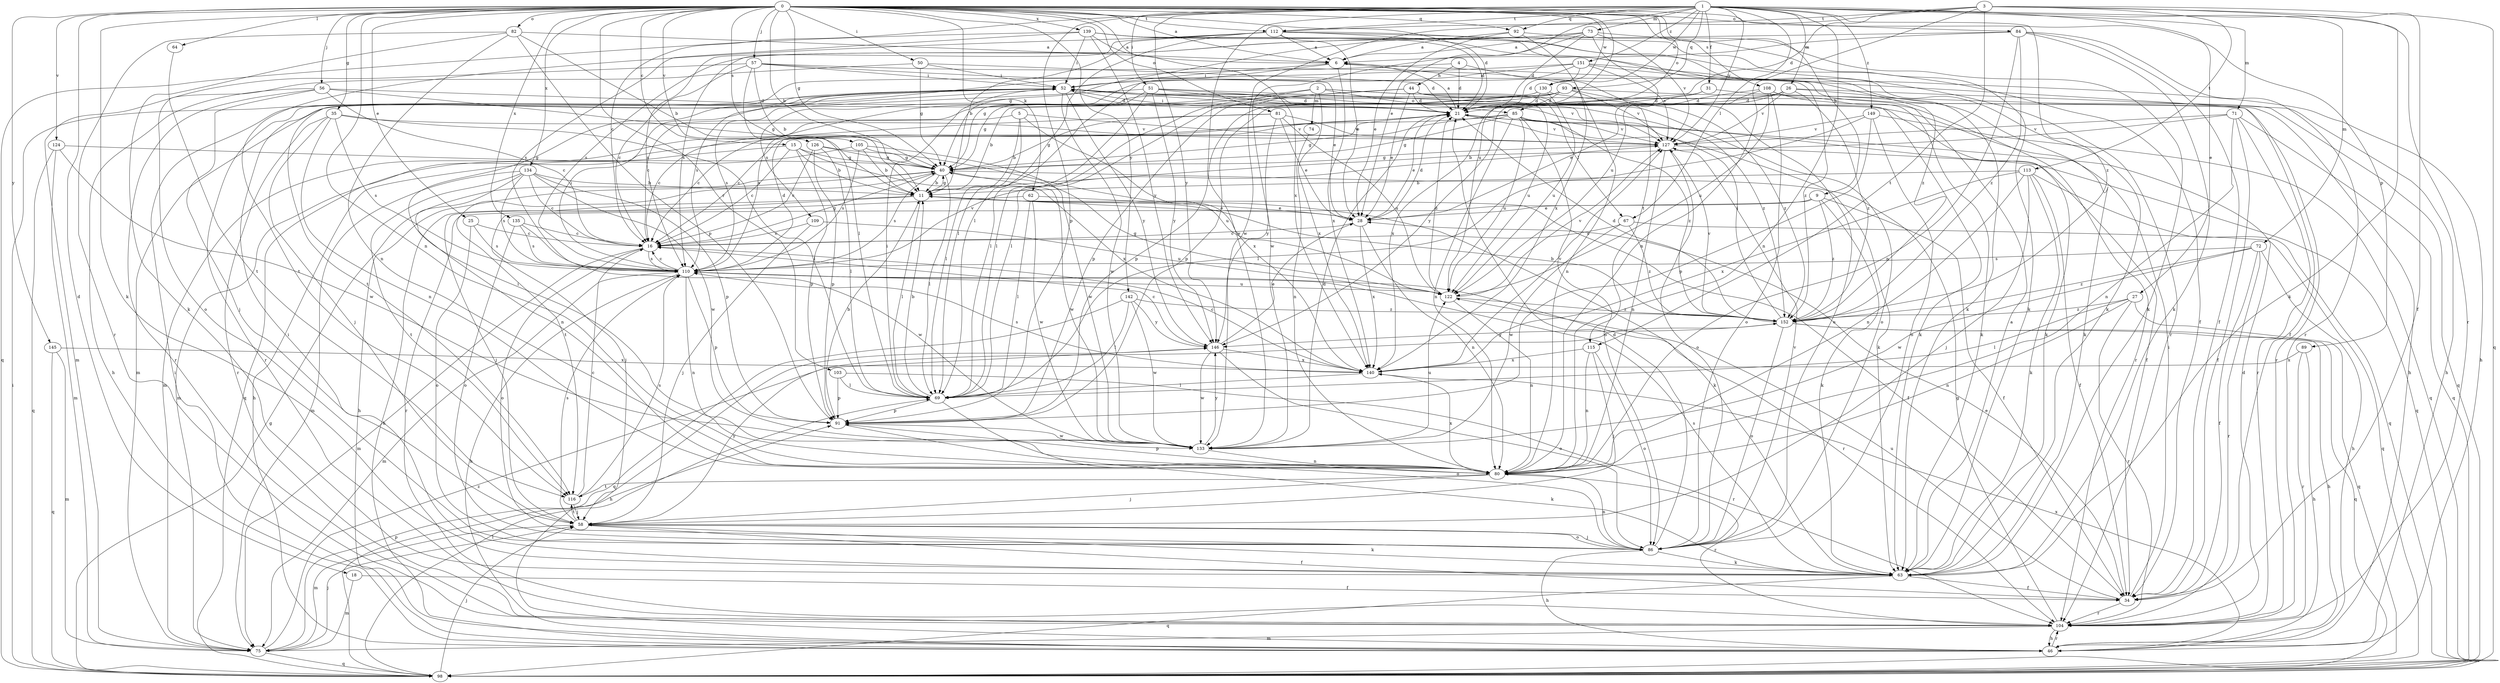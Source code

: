 strict digraph  {
0;
1;
2;
3;
4;
5;
6;
9;
11;
15;
16;
18;
21;
25;
26;
27;
28;
31;
34;
35;
40;
44;
46;
50;
51;
52;
56;
57;
58;
62;
63;
64;
67;
69;
71;
72;
73;
74;
75;
80;
81;
82;
84;
85;
86;
89;
91;
92;
93;
98;
103;
104;
105;
108;
109;
110;
112;
113;
115;
116;
122;
124;
126;
127;
130;
133;
134;
135;
139;
140;
142;
145;
146;
149;
151;
152;
0 -> 6  [label=a];
0 -> 9  [label=b];
0 -> 11  [label=b];
0 -> 15  [label=c];
0 -> 18  [label=d];
0 -> 21  [label=d];
0 -> 25  [label=e];
0 -> 35  [label=g];
0 -> 40  [label=g];
0 -> 50  [label=i];
0 -> 56  [label=j];
0 -> 57  [label=j];
0 -> 62  [label=k];
0 -> 63  [label=k];
0 -> 64  [label=l];
0 -> 80  [label=n];
0 -> 81  [label=o];
0 -> 82  [label=o];
0 -> 84  [label=o];
0 -> 85  [label=o];
0 -> 89  [label=p];
0 -> 92  [label=q];
0 -> 103  [label=r];
0 -> 105  [label=s];
0 -> 108  [label=s];
0 -> 112  [label=t];
0 -> 122  [label=u];
0 -> 124  [label=v];
0 -> 126  [label=v];
0 -> 130  [label=w];
0 -> 134  [label=x];
0 -> 135  [label=x];
0 -> 139  [label=x];
0 -> 140  [label=x];
0 -> 142  [label=y];
0 -> 145  [label=y];
1 -> 16  [label=c];
1 -> 26  [label=e];
1 -> 27  [label=e];
1 -> 28  [label=e];
1 -> 31  [label=f];
1 -> 51  [label=i];
1 -> 67  [label=l];
1 -> 71  [label=m];
1 -> 72  [label=m];
1 -> 73  [label=m];
1 -> 80  [label=n];
1 -> 91  [label=p];
1 -> 92  [label=q];
1 -> 93  [label=q];
1 -> 104  [label=r];
1 -> 112  [label=t];
1 -> 127  [label=v];
1 -> 130  [label=w];
1 -> 133  [label=w];
1 -> 146  [label=y];
1 -> 149  [label=z];
1 -> 151  [label=z];
1 -> 152  [label=z];
2 -> 63  [label=k];
2 -> 67  [label=l];
2 -> 69  [label=l];
2 -> 74  [label=m];
2 -> 85  [label=o];
2 -> 109  [label=s];
2 -> 140  [label=x];
3 -> 21  [label=d];
3 -> 34  [label=f];
3 -> 63  [label=k];
3 -> 80  [label=n];
3 -> 98  [label=q];
3 -> 112  [label=t];
3 -> 113  [label=t];
3 -> 115  [label=t];
3 -> 133  [label=w];
4 -> 21  [label=d];
4 -> 44  [label=h];
4 -> 110  [label=s];
4 -> 115  [label=t];
5 -> 11  [label=b];
5 -> 69  [label=l];
5 -> 75  [label=m];
5 -> 127  [label=v];
5 -> 140  [label=x];
6 -> 52  [label=i];
6 -> 69  [label=l];
6 -> 80  [label=n];
6 -> 140  [label=x];
9 -> 28  [label=e];
9 -> 34  [label=f];
9 -> 58  [label=j];
9 -> 63  [label=k];
9 -> 152  [label=z];
11 -> 28  [label=e];
11 -> 34  [label=f];
11 -> 40  [label=g];
11 -> 46  [label=h];
11 -> 58  [label=j];
11 -> 63  [label=k];
11 -> 69  [label=l];
15 -> 11  [label=b];
15 -> 16  [label=c];
15 -> 40  [label=g];
15 -> 75  [label=m];
15 -> 91  [label=p];
15 -> 140  [label=x];
16 -> 40  [label=g];
16 -> 75  [label=m];
16 -> 86  [label=o];
16 -> 110  [label=s];
18 -> 34  [label=f];
18 -> 75  [label=m];
21 -> 6  [label=a];
21 -> 16  [label=c];
21 -> 28  [label=e];
21 -> 40  [label=g];
21 -> 52  [label=i];
21 -> 63  [label=k];
21 -> 127  [label=v];
25 -> 16  [label=c];
25 -> 86  [label=o];
25 -> 110  [label=s];
26 -> 11  [label=b];
26 -> 21  [label=d];
26 -> 46  [label=h];
26 -> 63  [label=k];
26 -> 127  [label=v];
26 -> 146  [label=y];
26 -> 152  [label=z];
27 -> 69  [label=l];
27 -> 80  [label=n];
27 -> 98  [label=q];
27 -> 104  [label=r];
27 -> 152  [label=z];
28 -> 16  [label=c];
28 -> 21  [label=d];
28 -> 80  [label=n];
28 -> 140  [label=x];
31 -> 21  [label=d];
31 -> 28  [label=e];
31 -> 98  [label=q];
34 -> 28  [label=e];
34 -> 52  [label=i];
34 -> 104  [label=r];
34 -> 122  [label=u];
35 -> 58  [label=j];
35 -> 69  [label=l];
35 -> 80  [label=n];
35 -> 104  [label=r];
35 -> 110  [label=s];
35 -> 127  [label=v];
40 -> 11  [label=b];
40 -> 46  [label=h];
40 -> 69  [label=l];
40 -> 110  [label=s];
40 -> 116  [label=t];
40 -> 133  [label=w];
44 -> 21  [label=d];
44 -> 28  [label=e];
44 -> 69  [label=l];
44 -> 91  [label=p];
44 -> 104  [label=r];
44 -> 122  [label=u];
46 -> 52  [label=i];
46 -> 104  [label=r];
46 -> 140  [label=x];
50 -> 21  [label=d];
50 -> 40  [label=g];
50 -> 52  [label=i];
50 -> 86  [label=o];
51 -> 21  [label=d];
51 -> 40  [label=g];
51 -> 63  [label=k];
51 -> 69  [label=l];
51 -> 86  [label=o];
51 -> 110  [label=s];
51 -> 146  [label=y];
52 -> 21  [label=d];
52 -> 104  [label=r];
52 -> 127  [label=v];
52 -> 133  [label=w];
52 -> 146  [label=y];
52 -> 152  [label=z];
56 -> 16  [label=c];
56 -> 21  [label=d];
56 -> 40  [label=g];
56 -> 46  [label=h];
56 -> 58  [label=j];
56 -> 104  [label=r];
57 -> 11  [label=b];
57 -> 16  [label=c];
57 -> 28  [label=e];
57 -> 52  [label=i];
57 -> 69  [label=l];
57 -> 75  [label=m];
57 -> 152  [label=z];
58 -> 34  [label=f];
58 -> 63  [label=k];
58 -> 75  [label=m];
58 -> 86  [label=o];
58 -> 110  [label=s];
58 -> 116  [label=t];
58 -> 146  [label=y];
62 -> 28  [label=e];
62 -> 69  [label=l];
62 -> 104  [label=r];
62 -> 133  [label=w];
63 -> 6  [label=a];
63 -> 34  [label=f];
63 -> 52  [label=i];
63 -> 98  [label=q];
63 -> 110  [label=s];
64 -> 116  [label=t];
67 -> 16  [label=c];
67 -> 98  [label=q];
67 -> 133  [label=w];
67 -> 152  [label=z];
69 -> 11  [label=b];
69 -> 52  [label=i];
69 -> 86  [label=o];
69 -> 91  [label=p];
71 -> 11  [label=b];
71 -> 34  [label=f];
71 -> 80  [label=n];
71 -> 98  [label=q];
71 -> 104  [label=r];
71 -> 127  [label=v];
72 -> 34  [label=f];
72 -> 46  [label=h];
72 -> 104  [label=r];
72 -> 110  [label=s];
72 -> 133  [label=w];
72 -> 152  [label=z];
73 -> 6  [label=a];
73 -> 21  [label=d];
73 -> 40  [label=g];
73 -> 63  [label=k];
73 -> 110  [label=s];
73 -> 122  [label=u];
73 -> 127  [label=v];
73 -> 133  [label=w];
74 -> 80  [label=n];
75 -> 58  [label=j];
75 -> 91  [label=p];
75 -> 98  [label=q];
75 -> 152  [label=z];
80 -> 52  [label=i];
80 -> 58  [label=j];
80 -> 91  [label=p];
80 -> 104  [label=r];
80 -> 116  [label=t];
80 -> 140  [label=x];
81 -> 16  [label=c];
81 -> 28  [label=e];
81 -> 40  [label=g];
81 -> 122  [label=u];
81 -> 127  [label=v];
81 -> 146  [label=y];
82 -> 6  [label=a];
82 -> 11  [label=b];
82 -> 63  [label=k];
82 -> 80  [label=n];
82 -> 91  [label=p];
82 -> 104  [label=r];
84 -> 6  [label=a];
84 -> 34  [label=f];
84 -> 63  [label=k];
84 -> 80  [label=n];
84 -> 104  [label=r];
84 -> 110  [label=s];
84 -> 152  [label=z];
85 -> 16  [label=c];
85 -> 34  [label=f];
85 -> 40  [label=g];
85 -> 80  [label=n];
85 -> 86  [label=o];
85 -> 98  [label=q];
85 -> 122  [label=u];
85 -> 127  [label=v];
85 -> 152  [label=z];
86 -> 21  [label=d];
86 -> 46  [label=h];
86 -> 58  [label=j];
86 -> 63  [label=k];
86 -> 80  [label=n];
86 -> 127  [label=v];
89 -> 46  [label=h];
89 -> 104  [label=r];
89 -> 140  [label=x];
91 -> 11  [label=b];
91 -> 63  [label=k];
91 -> 133  [label=w];
92 -> 6  [label=a];
92 -> 28  [label=e];
92 -> 63  [label=k];
92 -> 140  [label=x];
93 -> 16  [label=c];
93 -> 21  [label=d];
93 -> 46  [label=h];
93 -> 75  [label=m];
93 -> 86  [label=o];
93 -> 91  [label=p];
93 -> 127  [label=v];
98 -> 40  [label=g];
98 -> 52  [label=i];
98 -> 58  [label=j];
98 -> 69  [label=l];
103 -> 69  [label=l];
103 -> 91  [label=p];
103 -> 104  [label=r];
104 -> 21  [label=d];
104 -> 40  [label=g];
104 -> 46  [label=h];
104 -> 75  [label=m];
105 -> 11  [label=b];
105 -> 40  [label=g];
105 -> 46  [label=h];
105 -> 110  [label=s];
105 -> 133  [label=w];
108 -> 21  [label=d];
108 -> 63  [label=k];
108 -> 86  [label=o];
108 -> 104  [label=r];
108 -> 122  [label=u];
108 -> 140  [label=x];
109 -> 16  [label=c];
109 -> 58  [label=j];
109 -> 122  [label=u];
110 -> 16  [label=c];
110 -> 21  [label=d];
110 -> 46  [label=h];
110 -> 52  [label=i];
110 -> 75  [label=m];
110 -> 80  [label=n];
110 -> 91  [label=p];
110 -> 104  [label=r];
110 -> 122  [label=u];
110 -> 127  [label=v];
112 -> 6  [label=a];
112 -> 11  [label=b];
112 -> 28  [label=e];
112 -> 34  [label=f];
112 -> 63  [label=k];
112 -> 69  [label=l];
112 -> 110  [label=s];
112 -> 116  [label=t];
112 -> 152  [label=z];
113 -> 11  [label=b];
113 -> 34  [label=f];
113 -> 58  [label=j];
113 -> 63  [label=k];
113 -> 80  [label=n];
113 -> 98  [label=q];
113 -> 140  [label=x];
115 -> 58  [label=j];
115 -> 80  [label=n];
115 -> 86  [label=o];
115 -> 140  [label=x];
116 -> 16  [label=c];
116 -> 58  [label=j];
116 -> 110  [label=s];
122 -> 21  [label=d];
122 -> 40  [label=g];
122 -> 80  [label=n];
122 -> 127  [label=v];
122 -> 152  [label=z];
124 -> 40  [label=g];
124 -> 75  [label=m];
124 -> 98  [label=q];
124 -> 133  [label=w];
126 -> 16  [label=c];
126 -> 40  [label=g];
126 -> 69  [label=l];
126 -> 91  [label=p];
126 -> 122  [label=u];
127 -> 40  [label=g];
127 -> 80  [label=n];
127 -> 86  [label=o];
127 -> 98  [label=q];
130 -> 21  [label=d];
130 -> 91  [label=p];
130 -> 110  [label=s];
130 -> 122  [label=u];
130 -> 152  [label=z];
133 -> 21  [label=d];
133 -> 80  [label=n];
133 -> 122  [label=u];
133 -> 146  [label=y];
134 -> 11  [label=b];
134 -> 16  [label=c];
134 -> 75  [label=m];
134 -> 80  [label=n];
134 -> 91  [label=p];
134 -> 110  [label=s];
134 -> 116  [label=t];
134 -> 133  [label=w];
135 -> 16  [label=c];
135 -> 86  [label=o];
135 -> 110  [label=s];
135 -> 133  [label=w];
139 -> 6  [label=a];
139 -> 21  [label=d];
139 -> 52  [label=i];
139 -> 63  [label=k];
139 -> 98  [label=q];
139 -> 104  [label=r];
139 -> 110  [label=s];
139 -> 146  [label=y];
140 -> 16  [label=c];
140 -> 69  [label=l];
140 -> 110  [label=s];
140 -> 127  [label=v];
142 -> 69  [label=l];
142 -> 98  [label=q];
142 -> 133  [label=w];
142 -> 146  [label=y];
142 -> 152  [label=z];
145 -> 75  [label=m];
145 -> 98  [label=q];
145 -> 140  [label=x];
146 -> 16  [label=c];
146 -> 28  [label=e];
146 -> 46  [label=h];
146 -> 86  [label=o];
146 -> 133  [label=w];
146 -> 140  [label=x];
149 -> 69  [label=l];
149 -> 86  [label=o];
149 -> 91  [label=p];
149 -> 98  [label=q];
149 -> 127  [label=v];
151 -> 21  [label=d];
151 -> 34  [label=f];
151 -> 40  [label=g];
151 -> 46  [label=h];
151 -> 52  [label=i];
151 -> 116  [label=t];
151 -> 127  [label=v];
152 -> 11  [label=b];
152 -> 21  [label=d];
152 -> 46  [label=h];
152 -> 52  [label=i];
152 -> 86  [label=o];
152 -> 98  [label=q];
152 -> 127  [label=v];
152 -> 146  [label=y];
}
